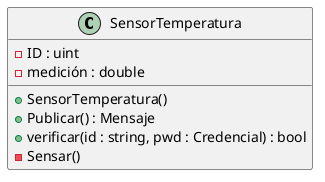 @startuml

/'
 ' skinparam classAttributeIconSize 0
 '/

class SensorTemperatura {
        - ID : uint
        - medición : double

        + SensorTemperatura()
        + Publicar() : Mensaje
        + verificar(id : string, pwd : Credencial) : bool
        - Sensar()
}

@enduml
